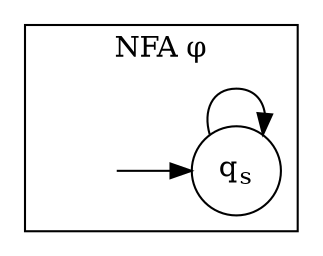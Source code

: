 digraph finite_state_machine {
    node [label="", shape=circle];
    
    subgraph cluster_NFA1b {
        ss[style="invis"];
        start[label=<q<sub>s</sub>>];
        ss -> start;
        start -> start;

        label = "NFA φ";
    }

    rankdir="LR";
}

